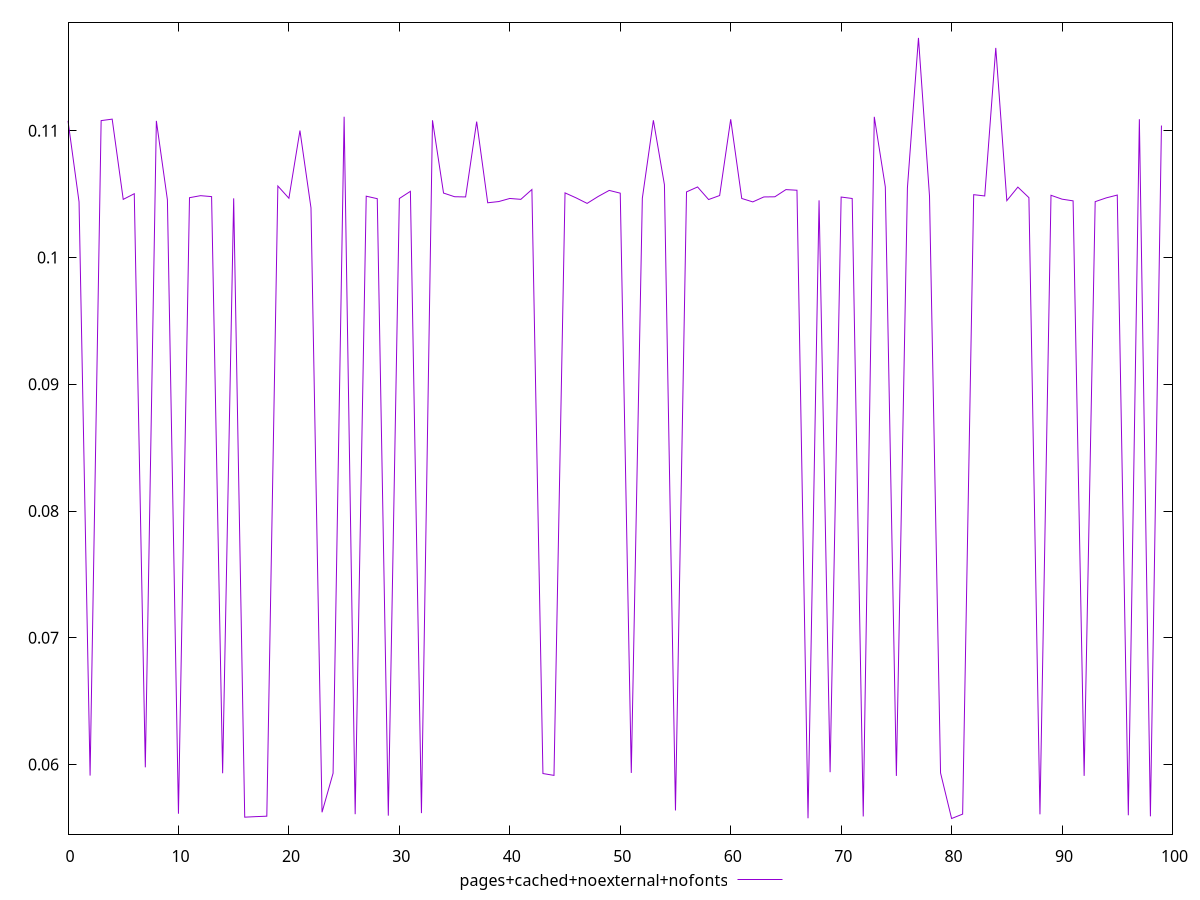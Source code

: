 $_pagesCachedNoexternalNofonts <<EOF
0.11077388674487304
0.104382552398812
0.059133353120103815
0.11079138903272828
0.11090800499796183
0.10457773946310644
0.10502502549664727
0.059784943634428656
0.1107702500153337
0.10454411404471925
0.05612547100120413
0.10471150705313292
0.10487151245267817
0.10479695778853843
0.05931545350174572
0.10466036077335517
0.05585211440282106
0.05589513020710002
0.05592892608622008
0.10563197295757748
0.10466719271276909
0.11000645401344594
0.10390495746759276
0.05623742811491589
0.05931826871397611
0.11109828608138572
0.05608766747677535
0.10483046783811151
0.10463398505417365
0.055973460831546196
0.10464784898876212
0.10521345519213637
0.05617150790128389
0.11081681596138437
0.10507715698209175
0.10478836407822151
0.10477115520304636
0.11071148535811798
0.10431167189236779
0.10440693017360186
0.10465079441854541
0.10458113921083001
0.1053555875774369
0.059293549214426367
0.059147818792601004
0.1050912599374127
0.10469826359739387
0.10426227518021747
0.10480701326682407
0.1052861134323565
0.1050686279229116
0.059340545236414466
0.10467002549537041
0.11081897661610529
0.1057346375373901
0.05638244119602048
0.10516781334862557
0.10555812792289393
0.10456591522872705
0.10488273961220246
0.11089840893083408
0.10465013510368198
0.10437960625240739
0.10477070216807544
0.10478352454710516
0.10534951050947883
0.10529959909921566
0.055764699415703334
0.10450253481358485
0.059400693668538396
0.10476297742285978
0.10464905055869517
0.055909616014484964
0.11108942129077459
0.10556048769894505
0.059105880043682724
0.10548608804946563
0.11731416104583847
0.10483559075422544
0.05934074964567532
0.05574573939475902
0.0560928243706999
0.10494979369466584
0.10484890127119917
0.11652548996049761
0.1044772324483359
0.10554713988218567
0.10471580087660837
0.05607660686804594
0.1049016743091018
0.10459555029915446
0.1044625912512212
0.05911013371432061
0.10439874786425618
0.1046966126663888
0.10491949375137488
0.05600098535035286
0.11089946734321054
0.055916214931105435
0.11040093719854743
EOF
set key outside below
set terminal pngcairo
set output "report_00006_2020-11-02T20-21-41.718Z/largest-contentful-paint/pages+cached+noexternal+nofonts//score.png"
set yrange [0.05451437096173743:0.11854552947886006]
plot $_pagesCachedNoexternalNofonts title "pages+cached+noexternal+nofonts" with line ,